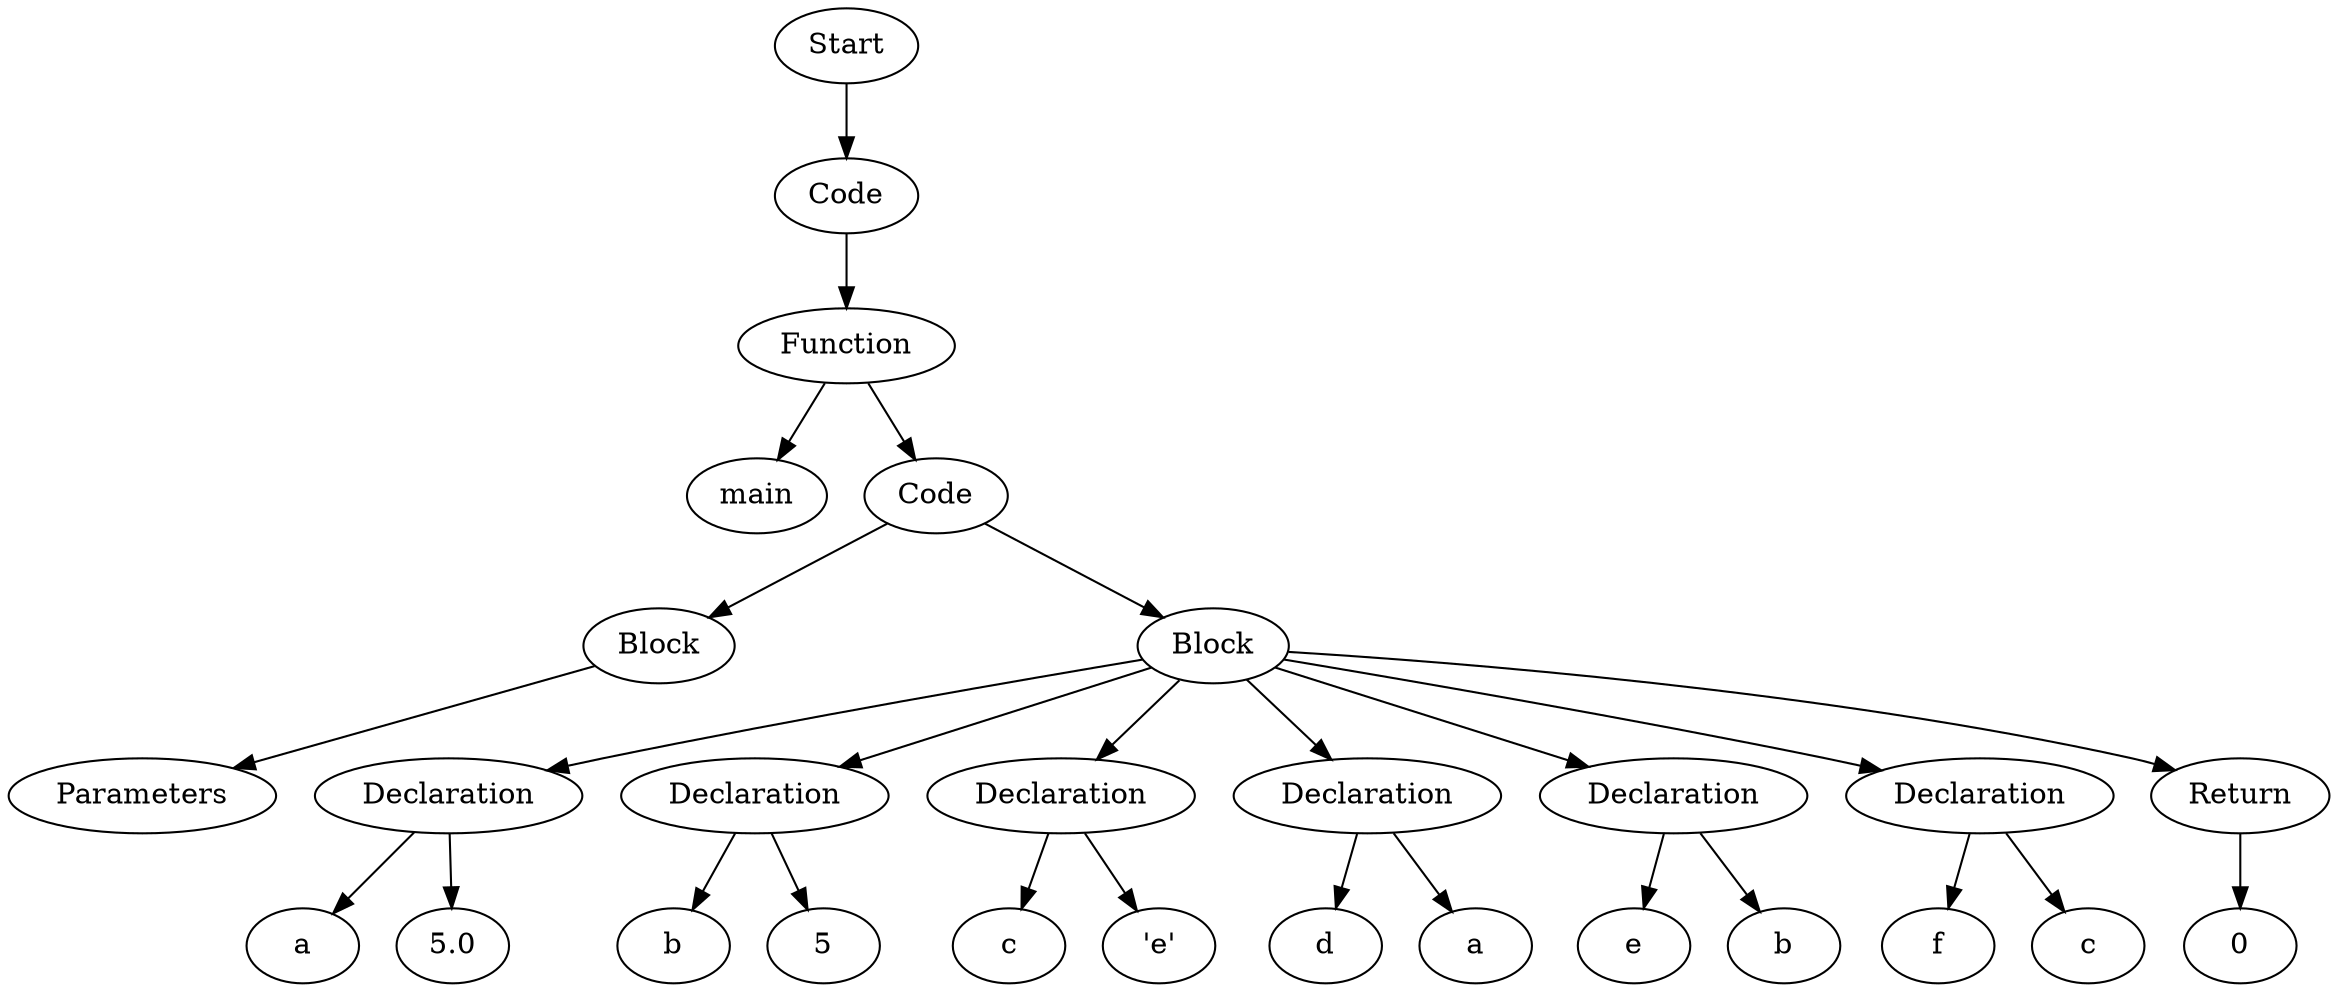digraph AST {
  "131770533691344" [label="Start"];
  "131770533691344" -> "131770533677520";
  "131770533677520" [label="Code"];
  "131770533677520" -> "131770533685584";
  "131770533685584" [label="Function"];
  "131770533685584" -> "131770533675840";
  "131770533685584" -> "131770533690288";
  "131770533675840" [label="main"];
  "131770533690288" [label="Code"];
  "131770533690288" -> "131770533682560";
  "131770533690288" -> "131770533691056";
  "131770533682560" [label="Block"];
  "131770533682560" -> "131770533680928";
  "131770533680928" [label="Parameters"];
  "131770533691056" [label="Block"];
  "131770533691056" -> "131770533678528";
  "131770533691056" -> "131770533688128";
  "131770533691056" -> "131770533687648";
  "131770533691056" -> "131770533681696";
  "131770533691056" -> "131770533691248";
  "131770533691056" -> "131770533686640";
  "131770533691056" -> "131770533676224";
  "131770533678528" [label="Declaration"];
  "131770533678528" -> "131770533684864";
  "131770533678528" -> "131770533680400";
  "131770533684864" [label="a"];
  "131770533680400" [label="5.0"];
  "131770533688128" [label="Declaration"];
  "131770533688128" -> "131770533689232";
  "131770533688128" -> "131770533684336";
  "131770533689232" [label="b"];
  "131770533684336" [label="5"];
  "131770533687648" [label="Declaration"];
  "131770533687648" -> "131770533688032";
  "131770533687648" -> "131770533676848";
  "131770533688032" [label="c"];
  "131770533676848" [label="'e'"];
  "131770533681696" [label="Declaration"];
  "131770533681696" -> "131770533677808";
  "131770533681696" -> "131770533683040";
  "131770533677808" [label="d"];
  "131770533683040" [label="a"];
  "131770533691248" [label="Declaration"];
  "131770533691248" -> "131770533684720";
  "131770533691248" -> "131770533687216";
  "131770533684720" [label="e"];
  "131770533687216" [label="b"];
  "131770533686640" [label="Declaration"];
  "131770533686640" -> "131770533678000";
  "131770533686640" -> "131770533675360";
  "131770533678000" [label="f"];
  "131770533675360" [label="c"];
  "131770533676224" [label="Return"];
  "131770533676224" -> "131770533677568";
  "131770533677568" [label="0"];
}
